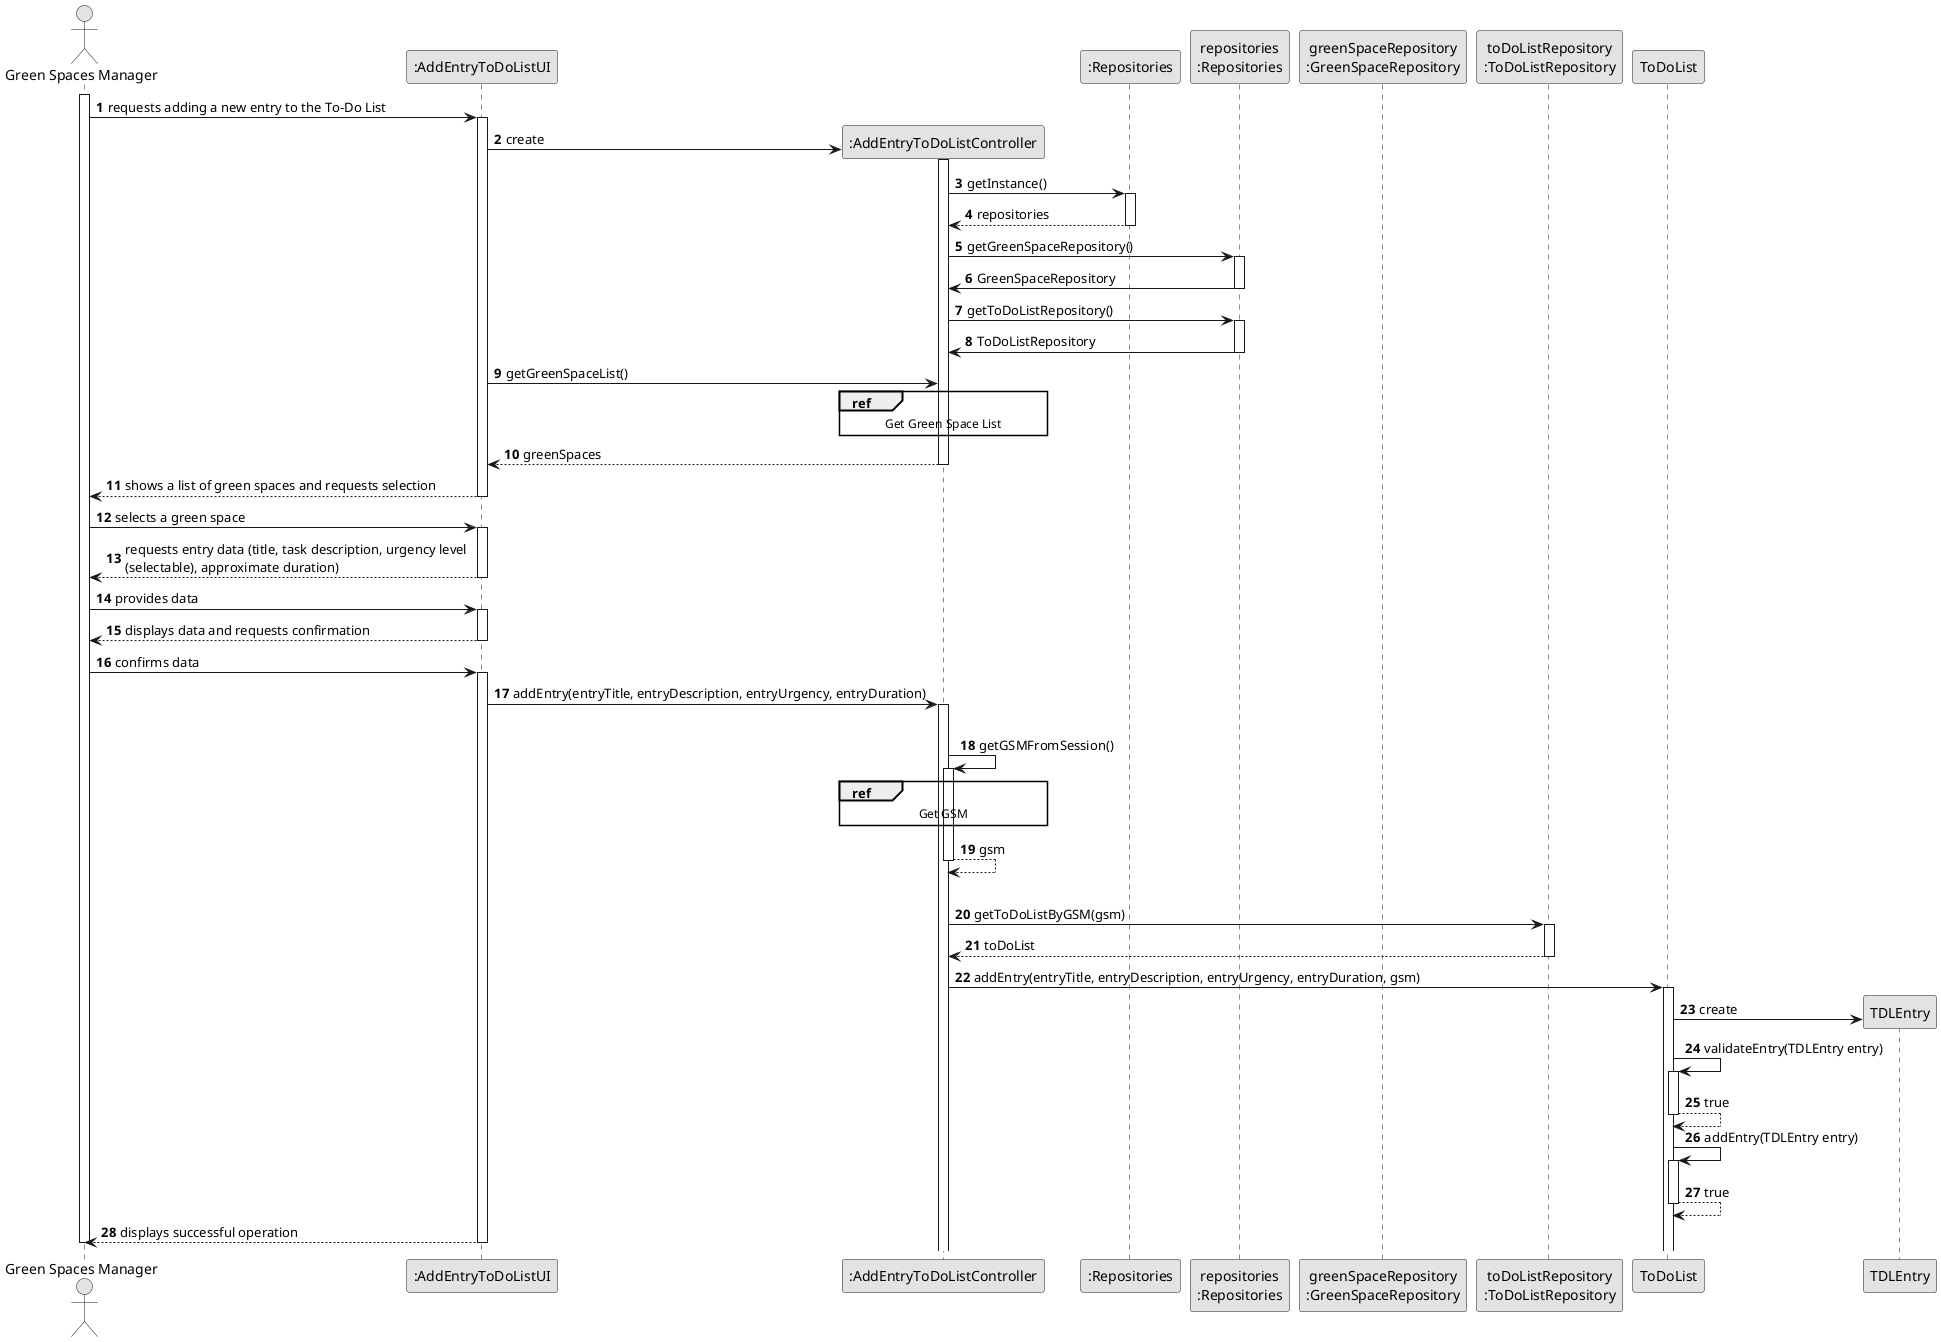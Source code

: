 @startuml
skinparam monochrome true
skinparam packageStyle rectangle
skinparam shadowing false

autonumber

'hide footbox
actor "Green Spaces Manager" as ADM
participant ":AddEntryToDoListUI" as UI
participant ":AddEntryToDoListController" as CTRL
participant ":Repositories" as RepositorySingleton
participant "repositories\n:Repositories" as PLAT
participant "greenSpaceRepository\n:GreenSpaceRepository" as GSR
participant "toDoListRepository\n:ToDoListRepository" as TDR
participant "ToDoList" as TDL
participant "TDLEntry" as ENTRADA

activate ADM

ADM -> UI : requests adding a new entry to the To-Do List

activate UI

    UI -> CTRL** : create
    activate CTRL

        CTRL -> RepositorySingleton : getInstance()
        activate RepositorySingleton

            RepositorySingleton --> CTRL: repositories
        deactivate RepositorySingleton

        CTRL -> PLAT : getGreenSpaceRepository()
        activate PLAT

            PLAT -> CTRL : GreenSpaceRepository
        deactivate PLAT

        CTRL -> PLAT : getToDoListRepository()
        activate PLAT

            PLAT -> CTRL : ToDoListRepository
        deactivate PLAT

        UI -> CTRL : getGreenSpaceList()
        ref over CTRL
            Get Green Space List
        end

        CTRL --> UI : greenSpaces
    deactivate CTRL

UI --> ADM : shows a list of green spaces and requests selection
deactivate UI

ADM -> UI : selects a green space
activate UI

    UI --> ADM : requests entry data (title, task description, urgency level \n(selectable), approximate duration)
    deactivate UI

    ADM -> UI : provides data
    activate UI

        UI --> ADM : displays data and requests confirmation
        deactivate UI

        ADM -> UI : confirms data
        activate UI

            UI -> CTRL : addEntry(entryTitle, entryDescription, entryUrgency, entryDuration)
            activate CTRL

                |||
                CTRL -> CTRL : getGSMFromSession()
                activate CTRL

                    ref over CTRL
                        Get GSM
                    end

                    CTRL --> CTRL : gsm
                deactivate CTRL

                |||

                CTRL -> TDR: getToDoListByGSM(gsm)
                activate TDR

                    TDR --> CTRL: toDoList
                deactivate TDR

                CTRL -> TDL: addEntry(entryTitle, entryDescription, entryUrgency, entryDuration, gsm)
                activate TDL

                    TDL -> ENTRADA**: create

                    TDL -> TDL: validateEntry(TDLEntry entry)
                    activate TDL

                        TDL --> TDL: true
                    deactivate TDL

                    TDL -> TDL: addEntry(TDLEntry entry)
                    activate TDL

                        TDL --> TDL: true
                    deactivate TDL

            UI --> ADM: displays successful operation
        deactivate UI
deactivate ADM
@enduml
